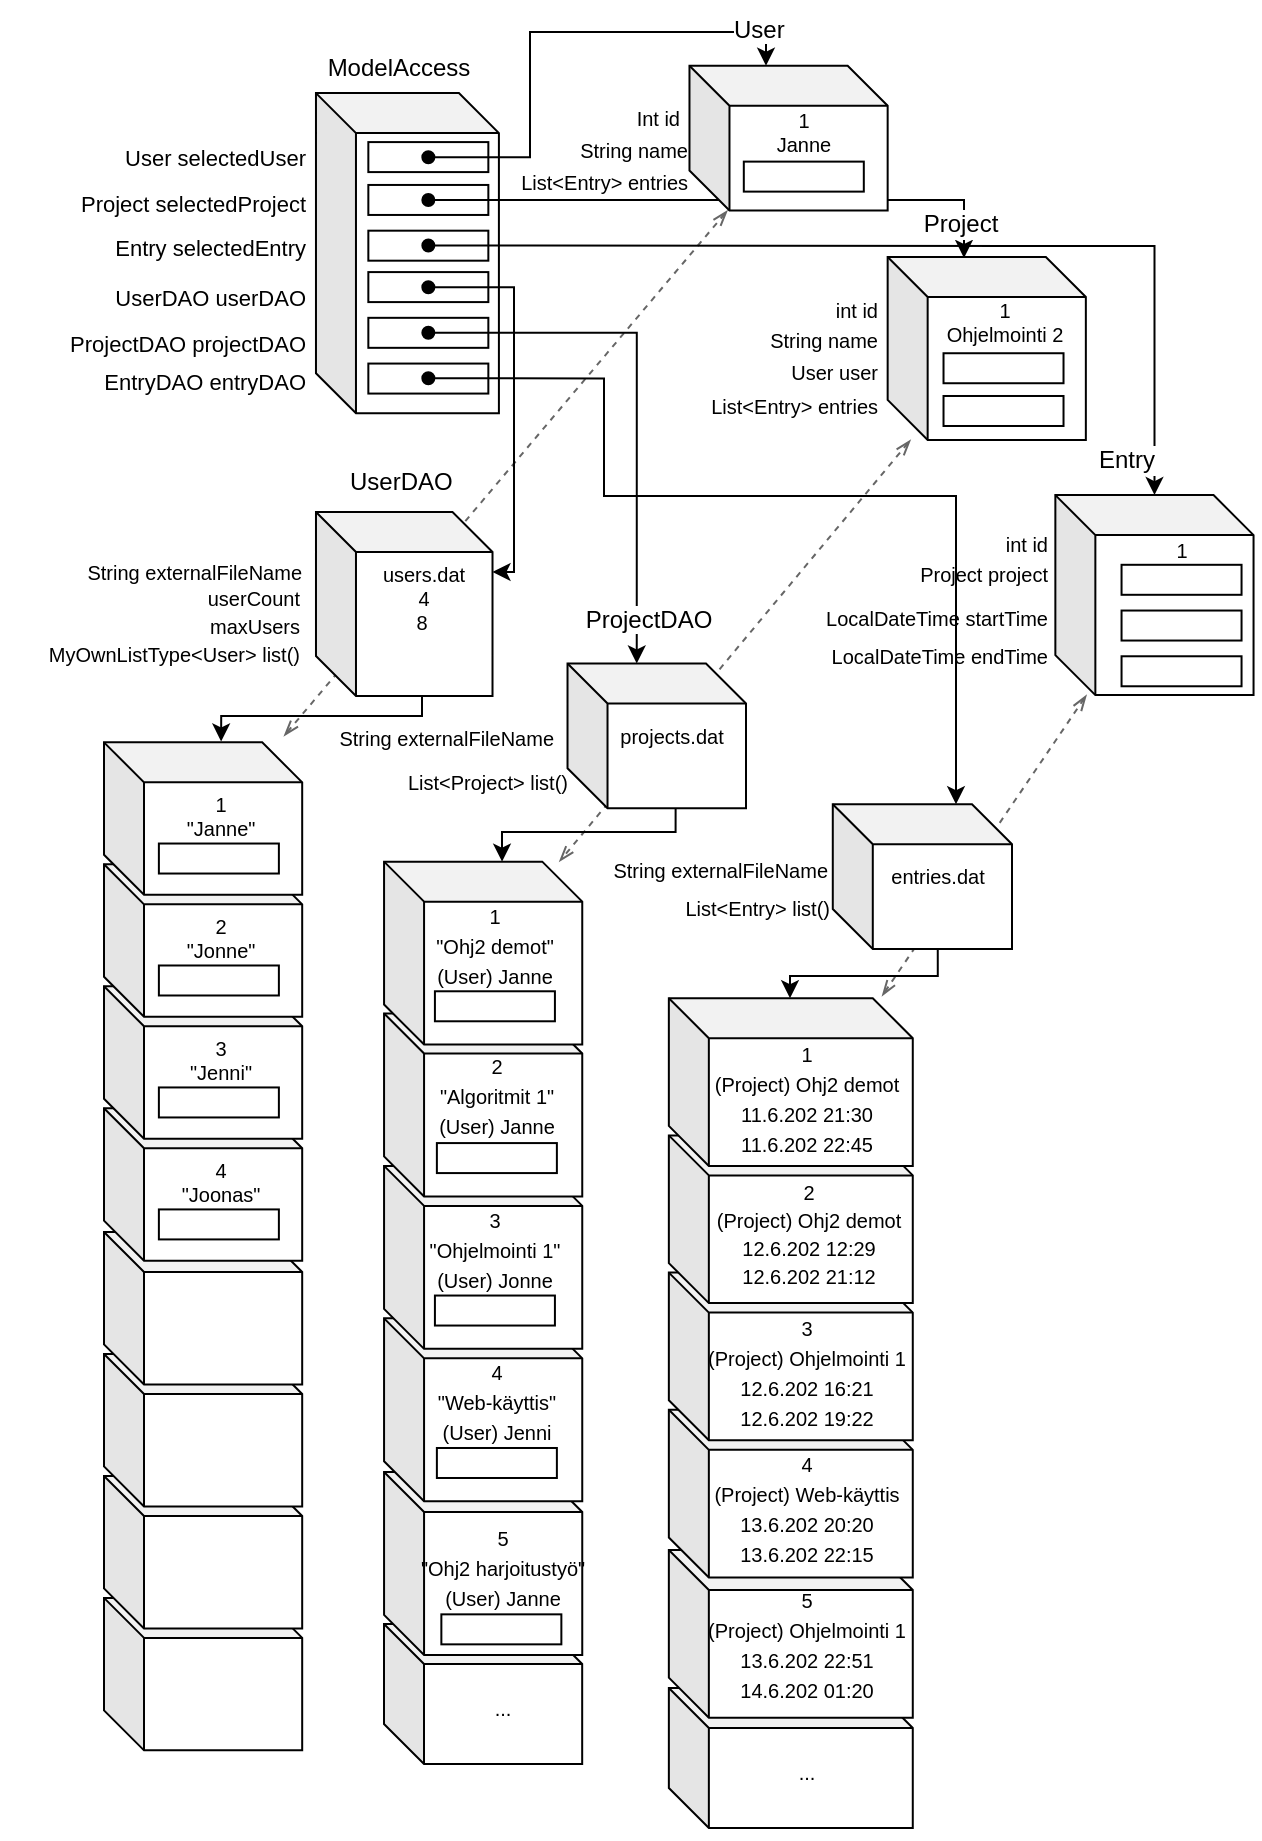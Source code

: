 <mxfile version="12.5.3" type="device"><diagram id="rrkpO7vF_OYcIXnouZr9" name="Page-1"><mxGraphModel dx="1086" dy="813" grid="1" gridSize="10" guides="1" tooltips="1" connect="1" arrows="1" fold="1" page="1" pageScale="1" pageWidth="827" pageHeight="1169" math="0" shadow="0"><root><mxCell id="0"/><mxCell id="1" parent="0"/><mxCell id="-StB5n_U-tKDbDOcCWP0-78" style="edgeStyle=orthogonalEdgeStyle;rounded=0;orthogonalLoop=1;jettySize=auto;html=1;fontColor=#000000;labelBackgroundColor=#ffffff;entryX=0.591;entryY=-0.006;entryDx=0;entryDy=0;entryPerimeter=0;startArrow=diamond;startFill=0;" parent="1" target="n3IsbipJ0dIJaN0jDN8r-47" edge="1"><mxGeometry relative="1" as="geometry"><Array as="points"><mxPoint x="229" y="370"/><mxPoint x="128" y="370"/></Array><mxPoint x="229" y="343" as="sourcePoint"/><mxPoint x="137.978" y="359.9" as="targetPoint"/></mxGeometry></mxCell><mxCell id="n3IsbipJ0dIJaN0jDN8r-105" value="" style="group;fontColor=#000000;labelBackgroundColor=#ffffff;" vertex="1" connectable="0" parent="1"><mxGeometry x="70.001" y="627.996" width="99.094" height="259.174" as="geometry"/></mxCell><mxCell id="n3IsbipJ0dIJaN0jDN8r-106" value="" style="group;fontColor=#000000;labelBackgroundColor=#ffffff;" vertex="1" connectable="0" parent="n3IsbipJ0dIJaN0jDN8r-105"><mxGeometry y="60.982" width="99.094" height="198.192" as="geometry"/></mxCell><mxCell id="n3IsbipJ0dIJaN0jDN8r-107" value="" style="group;fontColor=#000000;labelBackgroundColor=#ffffff;" vertex="1" connectable="0" parent="n3IsbipJ0dIJaN0jDN8r-106"><mxGeometry y="60.982" width="99.094" height="137.21" as="geometry"/></mxCell><mxCell id="n3IsbipJ0dIJaN0jDN8r-108" value="" style="group;fontColor=#000000;labelBackgroundColor=#ffffff;" vertex="1" connectable="0" parent="n3IsbipJ0dIJaN0jDN8r-107"><mxGeometry y="60.982" width="99.094" height="76.228" as="geometry"/></mxCell><mxCell id="n3IsbipJ0dIJaN0jDN8r-109" value="" style="shape=cube;whiteSpace=wrap;html=1;boundedLbl=1;backgroundOutline=1;darkOpacity=0.05;darkOpacity2=0.1;fontColor=#000000;labelBackgroundColor=#ffffff;" vertex="1" parent="n3IsbipJ0dIJaN0jDN8r-108"><mxGeometry width="99.094" height="76.228" as="geometry"/></mxCell><mxCell id="n3IsbipJ0dIJaN0jDN8r-112" value="" style="shape=cube;whiteSpace=wrap;html=1;boundedLbl=1;backgroundOutline=1;darkOpacity=0.05;darkOpacity2=0.1;fontColor=#000000;labelBackgroundColor=#ffffff;" vertex="1" parent="n3IsbipJ0dIJaN0jDN8r-107"><mxGeometry width="99.094" height="76.228" as="geometry"/></mxCell><mxCell id="n3IsbipJ0dIJaN0jDN8r-115" value="" style="shape=cube;whiteSpace=wrap;html=1;boundedLbl=1;backgroundOutline=1;darkOpacity=0.05;darkOpacity2=0.1;fontColor=#000000;labelBackgroundColor=#ffffff;" vertex="1" parent="n3IsbipJ0dIJaN0jDN8r-106"><mxGeometry width="99.094" height="76.228" as="geometry"/></mxCell><mxCell id="n3IsbipJ0dIJaN0jDN8r-118" value="" style="shape=cube;whiteSpace=wrap;html=1;boundedLbl=1;backgroundOutline=1;darkOpacity=0.05;darkOpacity2=0.1;fontColor=#000000;labelBackgroundColor=#ffffff;" vertex="1" parent="n3IsbipJ0dIJaN0jDN8r-105"><mxGeometry width="99.094" height="76.228" as="geometry"/></mxCell><mxCell id="CNz-FNolyFrp6CvXsQXL-5" style="edgeStyle=none;rounded=0;orthogonalLoop=1;jettySize=auto;html=1;dashed=1;endArrow=openThin;endFill=0;startArrow=openThin;startFill=0;fillColor=#f5f5f5;strokeColor=#666666;" parent="1" source="aQ8OHR9xUHMVFZoHDJCB-309" edge="1"><mxGeometry relative="1" as="geometry"><mxPoint x="459.03" y="510" as="targetPoint"/></mxGeometry></mxCell><mxCell id="CNz-FNolyFrp6CvXsQXL-3" style="rounded=0;orthogonalLoop=1;jettySize=auto;html=1;dashed=1;endArrow=openThin;endFill=0;startArrow=openThin;startFill=0;fillColor=#f5f5f5;strokeColor=#666666;" parent="1" source="aQ8OHR9xUHMVFZoHDJCB-203" edge="1"><mxGeometry relative="1" as="geometry"><mxPoint x="160" y="380" as="targetPoint"/></mxGeometry></mxCell><mxCell id="aQ8OHR9xUHMVFZoHDJCB-1" value="" style="shape=cube;whiteSpace=wrap;html=1;boundedLbl=1;backgroundOutline=1;darkOpacity=0.05;darkOpacity2=0.1;fontColor=#000000;labelBackgroundColor=#ffffff;" parent="1" vertex="1"><mxGeometry x="175.984" y="58.544" width="91.471" height="160.078" as="geometry"/></mxCell><mxCell id="aQ8OHR9xUHMVFZoHDJCB-2" value="ModelAccess" style="text;html=1;align=center;verticalAlign=middle;resizable=0;points=[];autosize=1;fontColor=#000000;labelBackgroundColor=#ffffff;" parent="1" vertex="1"><mxGeometry x="172.168" y="35.676" width="90" height="20" as="geometry"/></mxCell><mxCell id="-StB5n_U-tKDbDOcCWP0-59" value="" style="rounded=0;whiteSpace=wrap;html=1;fontColor=#000000;labelBackgroundColor=#ffffff;" parent="1" vertex="1"><mxGeometry x="202.172" y="127.341" width="60" height="15" as="geometry"/></mxCell><mxCell id="-StB5n_U-tKDbDOcCWP0-62" value="" style="rounded=0;whiteSpace=wrap;html=1;fontColor=#000000;labelBackgroundColor=#ffffff;" parent="1" vertex="1"><mxGeometry x="202.172" y="104.473" width="60" height="15" as="geometry"/></mxCell><mxCell id="-StB5n_U-tKDbDOcCWP0-63" value="" style="rounded=0;whiteSpace=wrap;html=1;fontColor=#000000;labelBackgroundColor=#ffffff;" parent="1" vertex="1"><mxGeometry x="202.172" y="83.044" width="60" height="15" as="geometry"/></mxCell><mxCell id="-StB5n_U-tKDbDOcCWP0-65" value="" style="rounded=0;whiteSpace=wrap;html=1;fontColor=#000000;labelBackgroundColor=#ffffff;" parent="1" vertex="1"><mxGeometry x="202.172" y="193.781" width="60" height="15" as="geometry"/></mxCell><mxCell id="-StB5n_U-tKDbDOcCWP0-66" value="" style="rounded=0;whiteSpace=wrap;html=1;fontColor=#000000;labelBackgroundColor=#ffffff;" parent="1" vertex="1"><mxGeometry x="202.172" y="170.913" width="60" height="15" as="geometry"/></mxCell><mxCell id="-StB5n_U-tKDbDOcCWP0-67" value="" style="rounded=0;whiteSpace=wrap;html=1;fontColor=#000000;labelBackgroundColor=#ffffff;" parent="1" vertex="1"><mxGeometry x="202.172" y="148.045" width="60" height="15" as="geometry"/></mxCell><mxCell id="-StB5n_U-tKDbDOcCWP0-68" value="EntryDAO entryDAO" style="text;html=1;align=right;fontColor=#000000;labelBackgroundColor=#ffffff;fontSize=11;" parent="1" vertex="1"><mxGeometry x="111.192" y="190.036" width="60.981" height="22.868" as="geometry"/></mxCell><mxCell id="-StB5n_U-tKDbDOcCWP0-69" value="User selectedUser" style="text;html=1;align=right;verticalAlign=middle;resizable=0;points=[];autosize=1;fontColor=#000000;labelBackgroundColor=#ffffff;fontSize=11;" parent="1" vertex="1"><mxGeometry x="62.174" y="80.542" width="110" height="20" as="geometry"/></mxCell><mxCell id="-StB5n_U-tKDbDOcCWP0-70" value="Project selectedProject" style="text;html=1;align=right;fontColor=#000000;labelBackgroundColor=#ffffff;fontSize=11;" parent="1" vertex="1"><mxGeometry x="103.569" y="100.537" width="68.603" height="22.868" as="geometry"/></mxCell><mxCell id="-StB5n_U-tKDbDOcCWP0-71" value="ProjectDAO projectDAO" style="text;html=1;align=right;fontColor=#000000;labelBackgroundColor=#ffffff;fontSize=11;" parent="1" vertex="1"><mxGeometry x="103.569" y="170.911" width="68.603" height="22.868" as="geometry"/></mxCell><mxCell id="-StB5n_U-tKDbDOcCWP0-72" value="Entry selectedEntry" style="text;html=1;align=right;fontColor=#000000;labelBackgroundColor=#ffffff;fontSize=11;" parent="1" vertex="1"><mxGeometry x="111.192" y="123.406" width="60.981" height="22.868" as="geometry"/></mxCell><mxCell id="-StB5n_U-tKDbDOcCWP0-73" value="UserDAO&amp;nbsp;userDAO" style="text;html=1;align=right;fontColor=#000000;labelBackgroundColor=#ffffff;fontSize=11;" parent="1" vertex="1"><mxGeometry x="130.248" y="148.042" width="41.924" height="22.868" as="geometry"/></mxCell><mxCell id="-StB5n_U-tKDbDOcCWP0-92" style="edgeStyle=orthogonalEdgeStyle;rounded=0;orthogonalLoop=1;jettySize=auto;html=1;fontColor=#000000;labelBackgroundColor=#ffffff;startArrow=oval;startFill=1;exitX=0.501;exitY=0.5;exitDx=0;exitDy=0;exitPerimeter=0;" parent="1" target="n3IsbipJ0dIJaN0jDN8r-22" edge="1"><mxGeometry relative="1" as="geometry"><Array as="points"><mxPoint x="487" y="500"/><mxPoint x="413" y="500"/></Array><mxPoint x="486.862" y="469.345" as="sourcePoint"/><mxPoint x="413.515" y="507.612" as="targetPoint"/></mxGeometry></mxCell><mxCell id="-StB5n_U-tKDbDOcCWP0-110" value="" style="group;fontColor=#000000;labelBackgroundColor=#ffffff;" parent="1" vertex="1" connectable="0"><mxGeometry x="461.831" y="140.488" width="99.094" height="91.473" as="geometry"/></mxCell><mxCell id="aQ8OHR9xUHMVFZoHDJCB-229" value="" style="shape=cube;whiteSpace=wrap;html=1;boundedLbl=1;backgroundOutline=1;darkOpacity=0.05;darkOpacity2=0.1;fontColor=#000000;labelBackgroundColor=#ffffff;" parent="-StB5n_U-tKDbDOcCWP0-110" vertex="1"><mxGeometry width="99.094" height="91.473" as="geometry"/></mxCell><mxCell id="aQ8OHR9xUHMVFZoHDJCB-231" value="" style="rounded=0;whiteSpace=wrap;html=1;fontColor=#000000;labelBackgroundColor=#ffffff;" parent="-StB5n_U-tKDbDOcCWP0-110" vertex="1"><mxGeometry x="27.928" y="69.508" width="60" height="15" as="geometry"/></mxCell><mxCell id="-StB5n_U-tKDbDOcCWP0-109" value="" style="rounded=0;whiteSpace=wrap;html=1;fontColor=#000000;labelBackgroundColor=#ffffff;" parent="-StB5n_U-tKDbDOcCWP0-110" vertex="1"><mxGeometry x="27.928" y="48.132" width="60" height="15" as="geometry"/></mxCell><mxCell id="YwDXdA1d0f5KHi-CMdwl-13" value="1&lt;br style=&quot;font-size: 10px;&quot;&gt;Ohjelmointi 2" style="text;html=1;align=center;fontColor=#000000;labelBackgroundColor=none;fontSize=10;" parent="-StB5n_U-tKDbDOcCWP0-110" vertex="1"><mxGeometry x="31.253" y="14.866" width="53.358" height="33.263" as="geometry"/></mxCell><mxCell id="-StB5n_U-tKDbDOcCWP0-174" style="edgeStyle=orthogonalEdgeStyle;rounded=0;orthogonalLoop=1;jettySize=auto;html=1;fontColor=#000000;labelBackgroundColor=#ffffff;exitX=0.5;exitY=0.502;exitDx=0;exitDy=0;startArrow=oval;startFill=1;exitPerimeter=0;" parent="1" source="-StB5n_U-tKDbDOcCWP0-62" edge="1"><mxGeometry relative="1" as="geometry"><Array as="points"><mxPoint x="500" y="112"/></Array><mxPoint x="500" y="141" as="targetPoint"/></mxGeometry></mxCell><mxCell id="-StB5n_U-tKDbDOcCWP0-171" value="String name" style="text;html=1;align=right;verticalAlign=middle;resizable=0;points=[];autosize=1;labelBackgroundColor=#ffffff;fontColor=#000000;fontSize=10;" parent="1" vertex="1"><mxGeometry x="388.018" y="172.369" width="70" height="20" as="geometry"/></mxCell><mxCell id="-StB5n_U-tKDbDOcCWP0-172" value="User user" style="text;html=1;align=right;verticalAlign=middle;resizable=0;points=[];autosize=1;labelBackgroundColor=#ffffff;fontColor=#000000;fontSize=10;" parent="1" vertex="1"><mxGeometry x="398.018" y="187.615" width="60" height="20" as="geometry"/></mxCell><mxCell id="-StB5n_U-tKDbDOcCWP0-173" value="int id" style="text;html=1;align=right;verticalAlign=middle;resizable=0;points=[];autosize=1;labelBackgroundColor=#ffffff;fontColor=#000000;fontSize=10;" parent="1" vertex="1"><mxGeometry x="418.018" y="157.124" width="40" height="20" as="geometry"/></mxCell><mxCell id="aQ8OHR9xUHMVFZoHDJCB-201" value="" style="group;fontColor=#000000;labelBackgroundColor=none;" parent="1" vertex="1" connectable="0"><mxGeometry x="362.738" y="20.43" width="99.094" height="96.809" as="geometry"/></mxCell><mxCell id="aQ8OHR9xUHMVFZoHDJCB-202" value="" style="group;fontColor=#000000;labelBackgroundColor=#ffffff;" parent="aQ8OHR9xUHMVFZoHDJCB-201" vertex="1" connectable="0"><mxGeometry width="99.094" height="96.809" as="geometry"/></mxCell><mxCell id="aQ8OHR9xUHMVFZoHDJCB-203" value="" style="shape=cube;whiteSpace=wrap;html=1;boundedLbl=1;backgroundOutline=1;darkOpacity=0.05;darkOpacity2=0.1;fontColor=#000000;labelBackgroundColor=#ffffff;" parent="aQ8OHR9xUHMVFZoHDJCB-202" vertex="1"><mxGeometry y="24.431" width="99.094" height="72.378" as="geometry"/></mxCell><mxCell id="aQ8OHR9xUHMVFZoHDJCB-205" value="" style="rounded=0;whiteSpace=wrap;html=1;fontColor=#000000;labelBackgroundColor=#ffffff;" parent="aQ8OHR9xUHMVFZoHDJCB-202" vertex="1"><mxGeometry x="27.168" y="72.378" width="60" height="15" as="geometry"/></mxCell><mxCell id="YwDXdA1d0f5KHi-CMdwl-14" value="1&lt;br style=&quot;font-size: 10px;&quot;&gt;Janne&lt;br style=&quot;font-size: 10px;&quot;&gt;" style="text;html=1;strokeColor=none;fillColor=none;align=center;verticalAlign=middle;whiteSpace=wrap;rounded=0;fontColor=#000000;labelBackgroundColor=none;fontSize=10;" parent="aQ8OHR9xUHMVFZoHDJCB-202" vertex="1"><mxGeometry x="19.057" y="45.737" width="76.226" height="22.868" as="geometry"/></mxCell><mxCell id="-StB5n_U-tKDbDOcCWP0-84" style="edgeStyle=orthogonalEdgeStyle;rounded=0;orthogonalLoop=1;jettySize=auto;html=1;fontColor=#000000;labelBackgroundColor=#ffffff;startArrow=oval;startFill=1;exitX=0.5;exitY=0.504;exitDx=0;exitDy=0;exitPerimeter=0;" parent="1" source="-StB5n_U-tKDbDOcCWP0-63" target="aQ8OHR9xUHMVFZoHDJCB-203" edge="1"><mxGeometry relative="1" as="geometry"><Array as="points"><mxPoint x="283" y="91"/><mxPoint x="283" y="28"/><mxPoint x="401" y="28"/></Array></mxGeometry></mxCell><mxCell id="-StB5n_U-tKDbDOcCWP0-175" value="int id" style="text;html=1;align=right;verticalAlign=middle;resizable=0;points=[];autosize=1;labelBackgroundColor=#ffffff;fontColor=#000000;fontSize=10;" parent="1" vertex="1"><mxGeometry x="503.228" y="273.54" width="40" height="20" as="geometry"/></mxCell><mxCell id="-StB5n_U-tKDbDOcCWP0-176" value="LocalDateTime startTime" style="text;html=1;align=right;verticalAlign=middle;resizable=0;points=[];autosize=1;labelBackgroundColor=#ffffff;fontColor=#000000;fontSize=10;" parent="1" vertex="1"><mxGeometry x="413.228" y="310.892" width="130" height="20" as="geometry"/></mxCell><mxCell id="-StB5n_U-tKDbDOcCWP0-177" value="LocalDateTime endTime" style="text;html=1;align=right;verticalAlign=middle;resizable=0;points=[];autosize=1;labelBackgroundColor=#ffffff;fontColor=#000000;fontSize=10;" parent="1" vertex="1"><mxGeometry x="423.228" y="329.949" width="120" height="20" as="geometry"/></mxCell><mxCell id="-StB5n_U-tKDbDOcCWP0-178" value="Project project" style="text;html=1;align=right;verticalAlign=middle;resizable=0;points=[];autosize=1;labelBackgroundColor=#ffffff;fontColor=#000000;fontSize=10;" parent="1" vertex="1"><mxGeometry x="463.228" y="288.786" width="80" height="20" as="geometry"/></mxCell><mxCell id="aQ8OHR9xUHMVFZoHDJCB-308" value="" style="group;fontColor=#000000;labelBackgroundColor=#ffffff;" parent="1" vertex="1" connectable="0"><mxGeometry x="545.68" y="225.795" width="101.8" height="133.749" as="geometry"/></mxCell><mxCell id="aQ8OHR9xUHMVFZoHDJCB-309" value="" style="shape=cube;whiteSpace=wrap;html=1;boundedLbl=1;backgroundOutline=1;darkOpacity=0.05;darkOpacity2=0.1;fontColor=#000000;labelBackgroundColor=#ffffff;" parent="aQ8OHR9xUHMVFZoHDJCB-308" vertex="1"><mxGeometry y="33.753" width="99.094" height="99.996" as="geometry"/></mxCell><mxCell id="-StB5n_U-tKDbDOcCWP0-168" value="" style="rounded=0;whiteSpace=wrap;html=1;fontColor=#000000;labelBackgroundColor=#ffffff;" parent="aQ8OHR9xUHMVFZoHDJCB-308" vertex="1"><mxGeometry x="33.097" y="68.605" width="60" height="15" as="geometry"/></mxCell><mxCell id="-StB5n_U-tKDbDOcCWP0-167" value="" style="rounded=0;whiteSpace=wrap;html=1;fontColor=#000000;labelBackgroundColor=#ffffff;" parent="aQ8OHR9xUHMVFZoHDJCB-308" vertex="1"><mxGeometry x="33.097" y="91.473" width="60" height="15" as="geometry"/></mxCell><mxCell id="-StB5n_U-tKDbDOcCWP0-166" value="" style="rounded=0;whiteSpace=wrap;html=1;fontColor=#000000;labelBackgroundColor=#ffffff;" parent="aQ8OHR9xUHMVFZoHDJCB-308" vertex="1"><mxGeometry x="33.097" y="114.341" width="60" height="15" as="geometry"/></mxCell><mxCell id="YwDXdA1d0f5KHi-CMdwl-15" value="1" style="text;html=1;strokeColor=none;fillColor=none;align=center;verticalAlign=middle;whiteSpace=wrap;rounded=0;fontColor=#000000;labelBackgroundColor=none;fontSize=10;" parent="aQ8OHR9xUHMVFZoHDJCB-308" vertex="1"><mxGeometry x="33.099" y="53.609" width="60" height="15" as="geometry"/></mxCell><mxCell id="-StB5n_U-tKDbDOcCWP0-179" style="edgeStyle=orthogonalEdgeStyle;rounded=0;orthogonalLoop=1;jettySize=auto;html=1;fontColor=#000000;labelBackgroundColor=#ffffff;exitX=0.5;exitY=0.496;exitDx=0;exitDy=0;startArrow=oval;startFill=1;exitPerimeter=0;" parent="1" source="-StB5n_U-tKDbDOcCWP0-59" target="aQ8OHR9xUHMVFZoHDJCB-309" edge="1"><mxGeometry relative="1" as="geometry"><Array as="points"><mxPoint x="284" y="135"/><mxPoint x="595" y="135"/></Array></mxGeometry></mxCell><mxCell id="-StB5n_U-tKDbDOcCWP0-53" value="List&amp;lt;Project&amp;gt; list()" style="text;html=1;align=right;fontColor=#000000;labelBackgroundColor=#ffffff;fontSize=10;" parent="1" vertex="1"><mxGeometry x="170" y="391.21" width="132.88" height="22.87" as="geometry"/></mxCell><mxCell id="-StB5n_U-tKDbDOcCWP0-46" value="String externalFileName" style="text;html=1;align=right;verticalAlign=middle;resizable=0;points=[];autosize=1;fontColor=#000000;labelBackgroundColor=#ffffff;fontSize=10;" parent="1" vertex="1"><mxGeometry x="312.881" y="436.93" width="120" height="20" as="geometry"/></mxCell><mxCell id="YwDXdA1d0f5KHi-CMdwl-8" value="List&amp;lt;Entry&amp;gt; entries" style="text;html=1;align=right;labelBackgroundColor=#ffffff;fontColor=#000000;fontSize=10;" parent="1" vertex="1"><mxGeometry x="286.51" y="91.39" width="76.226" height="22.868" as="geometry"/></mxCell><mxCell id="YwDXdA1d0f5KHi-CMdwl-9" value="Int id" style="text;html=1;align=right;verticalAlign=middle;resizable=0;points=[];autosize=1;labelBackgroundColor=#ffffff;fontColor=#000000;fontSize=10;" parent="1" vertex="1"><mxGeometry x="318.926" y="60.543" width="40" height="20" as="geometry"/></mxCell><mxCell id="YwDXdA1d0f5KHi-CMdwl-10" value="String name" style="text;html=1;align=right;verticalAlign=middle;resizable=0;points=[];autosize=1;labelBackgroundColor=#ffffff;fontColor=#000000;fontSize=10;" parent="1" vertex="1"><mxGeometry x="292.736" y="76.796" width="70" height="20" as="geometry"/></mxCell><mxCell id="-StB5n_U-tKDbDOcCWP0-76" value="" style="group;fontColor=#000000;labelBackgroundColor=#ffffff;fontSize=10;" parent="1" vertex="1" connectable="0"><mxGeometry x="130.25" y="238.89" width="137.21" height="121.11" as="geometry"/></mxCell><mxCell id="-StB5n_U-tKDbDOcCWP0-40" value="" style="group;fontColor=#000000;labelBackgroundColor=#ffffff;fontSize=10;" parent="-StB5n_U-tKDbDOcCWP0-76" vertex="1" connectable="0"><mxGeometry width="137.21" height="121.11" as="geometry"/></mxCell><mxCell id="-StB5n_U-tKDbDOcCWP0-34" value="" style="shape=cube;whiteSpace=wrap;html=1;boundedLbl=1;backgroundOutline=1;darkOpacity=0.05;darkOpacity2=0.1;fontColor=#000000;labelBackgroundColor=#ffffff;" parent="-StB5n_U-tKDbDOcCWP0-40" vertex="1"><mxGeometry x="45.741" y="29.108" width="88.262" height="92.002" as="geometry"/></mxCell><mxCell id="-StB5n_U-tKDbDOcCWP0-38" value="users.dat&lt;br&gt;" style="text;html=1;strokeColor=none;fillColor=none;align=center;verticalAlign=middle;whiteSpace=wrap;rounded=0;fontColor=#000000;labelBackgroundColor=#ffffff;fontSize=10;" parent="-StB5n_U-tKDbDOcCWP0-40" vertex="1"><mxGeometry x="80" y="54.642" width="40" height="11.837" as="geometry"/></mxCell><mxCell id="-StB5n_U-tKDbDOcCWP0-79" value="&lt;span style=&quot;&quot;&gt;UserDAO&lt;/span&gt;" style="text;html=1;fontColor=#000000;labelBackgroundColor=#ffffff;" parent="-StB5n_U-tKDbDOcCWP0-40" vertex="1"><mxGeometry x="60.985" y="0.001" width="60.982" height="29.068" as="geometry"/></mxCell><mxCell id="n3IsbipJ0dIJaN0jDN8r-99" value="4" style="text;html=1;strokeColor=none;fillColor=none;align=center;verticalAlign=middle;whiteSpace=wrap;rounded=0;fontColor=#000000;labelBackgroundColor=#ffffff;fontSize=10;" vertex="1" parent="-StB5n_U-tKDbDOcCWP0-40"><mxGeometry x="80" y="66.482" width="40" height="11.837" as="geometry"/></mxCell><mxCell id="n3IsbipJ0dIJaN0jDN8r-100" value="8" style="text;html=1;strokeColor=none;fillColor=none;align=center;verticalAlign=middle;whiteSpace=wrap;rounded=0;fontColor=#000000;labelBackgroundColor=#ffffff;fontSize=10;" vertex="1" parent="-StB5n_U-tKDbDOcCWP0-40"><mxGeometry x="79.1" y="78.322" width="40" height="11.837" as="geometry"/></mxCell><mxCell id="n3IsbipJ0dIJaN0jDN8r-121" value="maxUsers" style="text;html=1;align=right;verticalAlign=middle;resizable=0;points=[];autosize=1;fontColor=#000000;labelBackgroundColor=#ffffff;fontSize=10;" vertex="1" parent="-StB5n_U-tKDbDOcCWP0-40"><mxGeometry x="-21.564" y="76.112" width="60" height="20" as="geometry"/></mxCell><mxCell id="n3IsbipJ0dIJaN0jDN8r-122" value="userCount" style="text;html=1;align=right;verticalAlign=middle;resizable=0;points=[];autosize=1;fontColor=#000000;labelBackgroundColor=#ffffff;fontSize=10;" vertex="1" parent="-StB5n_U-tKDbDOcCWP0-40"><mxGeometry x="-21.564" y="62.402" width="60" height="20" as="geometry"/></mxCell><mxCell id="-StB5n_U-tKDbDOcCWP0-83" style="edgeStyle=orthogonalEdgeStyle;rounded=0;orthogonalLoop=1;jettySize=auto;html=1;fontColor=#000000;labelBackgroundColor=#ffffff;startArrow=oval;startFill=1;exitX=0.5;exitY=0.504;exitDx=0;exitDy=0;exitPerimeter=0;" parent="1" source="-StB5n_U-tKDbDOcCWP0-67" target="-StB5n_U-tKDbDOcCWP0-34" edge="1"><mxGeometry relative="1" as="geometry"><Array as="points"><mxPoint x="275" y="156"/><mxPoint x="275" y="298"/></Array></mxGeometry></mxCell><mxCell id="-StB5n_U-tKDbDOcCWP0-19" value="" style="group;fontColor=#000000;labelBackgroundColor=#ffffff;" parent="1" vertex="1" connectable="0"><mxGeometry x="76.89" y="369.996" width="91.471" height="76.228" as="geometry"/></mxCell><mxCell id="n3IsbipJ0dIJaN0jDN8r-46" value="" style="group;fontColor=#000000;labelBackgroundColor=#ffffff;" vertex="1" connectable="0" parent="1"><mxGeometry x="70.001" y="383.176" width="99.094" height="259.174" as="geometry"/></mxCell><mxCell id="n3IsbipJ0dIJaN0jDN8r-78" value="" style="group;fontColor=#000000;labelBackgroundColor=#ffffff;" vertex="1" connectable="0" parent="n3IsbipJ0dIJaN0jDN8r-46"><mxGeometry y="60.982" width="99.094" height="198.192" as="geometry"/></mxCell><mxCell id="n3IsbipJ0dIJaN0jDN8r-82" value="" style="group;fontColor=#000000;labelBackgroundColor=#ffffff;" vertex="1" connectable="0" parent="n3IsbipJ0dIJaN0jDN8r-78"><mxGeometry y="60.982" width="99.094" height="137.21" as="geometry"/></mxCell><mxCell id="n3IsbipJ0dIJaN0jDN8r-86" value="" style="group;fontColor=#000000;labelBackgroundColor=#ffffff;" vertex="1" connectable="0" parent="n3IsbipJ0dIJaN0jDN8r-82"><mxGeometry y="60.982" width="99.094" height="76.228" as="geometry"/></mxCell><mxCell id="n3IsbipJ0dIJaN0jDN8r-87" value="" style="shape=cube;whiteSpace=wrap;html=1;boundedLbl=1;backgroundOutline=1;darkOpacity=0.05;darkOpacity2=0.1;fontColor=#000000;labelBackgroundColor=#ffffff;" vertex="1" parent="n3IsbipJ0dIJaN0jDN8r-86"><mxGeometry width="99.094" height="76.228" as="geometry"/></mxCell><mxCell id="n3IsbipJ0dIJaN0jDN8r-88" value="4&lt;br style=&quot;font-size: 10px&quot;&gt;&quot;Joonas&quot;" style="text;html=1;align=center;fontColor=#000000;labelBackgroundColor=#ffffff;verticalAlign=middle;fontSize=10;" vertex="1" parent="n3IsbipJ0dIJaN0jDN8r-86"><mxGeometry x="31.253" y="22.87" width="53.358" height="27.719" as="geometry"/></mxCell><mxCell id="n3IsbipJ0dIJaN0jDN8r-89" value="" style="rounded=0;whiteSpace=wrap;html=1;fontColor=#000000;labelBackgroundColor=#ffffff;" vertex="1" parent="n3IsbipJ0dIJaN0jDN8r-86"><mxGeometry x="27.441" y="50.587" width="60" height="15" as="geometry"/></mxCell><mxCell id="n3IsbipJ0dIJaN0jDN8r-83" value="" style="shape=cube;whiteSpace=wrap;html=1;boundedLbl=1;backgroundOutline=1;darkOpacity=0.05;darkOpacity2=0.1;fontColor=#000000;labelBackgroundColor=#ffffff;" vertex="1" parent="n3IsbipJ0dIJaN0jDN8r-82"><mxGeometry width="99.094" height="76.228" as="geometry"/></mxCell><mxCell id="n3IsbipJ0dIJaN0jDN8r-84" value="3&lt;br style=&quot;font-size: 10px&quot;&gt;&quot;Jenni&quot;" style="text;html=1;align=center;fontColor=#000000;labelBackgroundColor=#ffffff;verticalAlign=middle;fontSize=10;" vertex="1" parent="n3IsbipJ0dIJaN0jDN8r-82"><mxGeometry x="31.253" y="22.87" width="53.358" height="27.719" as="geometry"/></mxCell><mxCell id="n3IsbipJ0dIJaN0jDN8r-85" value="" style="rounded=0;whiteSpace=wrap;html=1;fontColor=#000000;labelBackgroundColor=#ffffff;" vertex="1" parent="n3IsbipJ0dIJaN0jDN8r-82"><mxGeometry x="27.441" y="50.587" width="60" height="15" as="geometry"/></mxCell><mxCell id="n3IsbipJ0dIJaN0jDN8r-79" value="" style="shape=cube;whiteSpace=wrap;html=1;boundedLbl=1;backgroundOutline=1;darkOpacity=0.05;darkOpacity2=0.1;fontColor=#000000;labelBackgroundColor=#ffffff;" vertex="1" parent="n3IsbipJ0dIJaN0jDN8r-78"><mxGeometry width="99.094" height="76.228" as="geometry"/></mxCell><mxCell id="n3IsbipJ0dIJaN0jDN8r-80" value="2&lt;br style=&quot;font-size: 10px&quot;&gt;&quot;Jonne&quot;" style="text;html=1;align=center;fontColor=#000000;labelBackgroundColor=#ffffff;verticalAlign=middle;fontSize=10;" vertex="1" parent="n3IsbipJ0dIJaN0jDN8r-78"><mxGeometry x="31.253" y="22.87" width="53.358" height="27.719" as="geometry"/></mxCell><mxCell id="n3IsbipJ0dIJaN0jDN8r-81" value="" style="rounded=0;whiteSpace=wrap;html=1;fontColor=#000000;labelBackgroundColor=#ffffff;" vertex="1" parent="n3IsbipJ0dIJaN0jDN8r-78"><mxGeometry x="27.441" y="50.587" width="60" height="15" as="geometry"/></mxCell><mxCell id="n3IsbipJ0dIJaN0jDN8r-47" value="" style="shape=cube;whiteSpace=wrap;html=1;boundedLbl=1;backgroundOutline=1;darkOpacity=0.05;darkOpacity2=0.1;fontColor=#000000;labelBackgroundColor=#ffffff;" vertex="1" parent="n3IsbipJ0dIJaN0jDN8r-46"><mxGeometry width="99.094" height="76.228" as="geometry"/></mxCell><mxCell id="n3IsbipJ0dIJaN0jDN8r-50" value="1&lt;br style=&quot;font-size: 10px&quot;&gt;&quot;Janne&quot;" style="text;html=1;align=center;fontColor=#000000;labelBackgroundColor=#ffffff;verticalAlign=middle;fontSize=10;" vertex="1" parent="n3IsbipJ0dIJaN0jDN8r-46"><mxGeometry x="31.253" y="22.87" width="53.358" height="27.719" as="geometry"/></mxCell><mxCell id="n3IsbipJ0dIJaN0jDN8r-52" value="" style="rounded=0;whiteSpace=wrap;html=1;fontColor=#000000;labelBackgroundColor=#ffffff;" vertex="1" parent="n3IsbipJ0dIJaN0jDN8r-46"><mxGeometry x="27.441" y="50.587" width="60" height="15" as="geometry"/></mxCell><mxCell id="n3IsbipJ0dIJaN0jDN8r-55" value="" style="group" vertex="1" connectable="0" parent="1"><mxGeometry x="210.032" y="442.819" width="99.094" height="457.185" as="geometry"/></mxCell><mxCell id="n3IsbipJ0dIJaN0jDN8r-56" value="" style="group" vertex="1" connectable="0" parent="n3IsbipJ0dIJaN0jDN8r-55"><mxGeometry y="75.9" width="99.094" height="381.285" as="geometry"/></mxCell><mxCell id="n3IsbipJ0dIJaN0jDN8r-60" value="" style="group" vertex="1" connectable="0" parent="n3IsbipJ0dIJaN0jDN8r-56"><mxGeometry y="76.228" width="99.094" height="305.058" as="geometry"/></mxCell><mxCell id="n3IsbipJ0dIJaN0jDN8r-64" value="" style="group" vertex="1" connectable="0" parent="n3IsbipJ0dIJaN0jDN8r-60"><mxGeometry y="76.228" width="99.094" height="228.83" as="geometry"/></mxCell><mxCell id="n3IsbipJ0dIJaN0jDN8r-137" value="" style="group" vertex="1" connectable="0" parent="n3IsbipJ0dIJaN0jDN8r-64"><mxGeometry x="-0.03" y="152.83" width="99.09" height="70" as="geometry"/></mxCell><mxCell id="n3IsbipJ0dIJaN0jDN8r-124" value="" style="shape=cube;whiteSpace=wrap;html=1;boundedLbl=1;backgroundOutline=1;darkOpacity=0.05;darkOpacity2=0.1;fontColor=#000000;labelBackgroundColor=#ffffff;" vertex="1" parent="n3IsbipJ0dIJaN0jDN8r-137"><mxGeometry width="99.09" height="70" as="geometry"/></mxCell><mxCell id="n3IsbipJ0dIJaN0jDN8r-126" value="..." style="text;html=1;align=center;fontColor=#000000;labelBackgroundColor=none;verticalAlign=middle;fontSize=10;" vertex="1" parent="n3IsbipJ0dIJaN0jDN8r-137"><mxGeometry x="32.54" y="30" width="53.36" height="24.82" as="geometry"/></mxCell><mxCell id="n3IsbipJ0dIJaN0jDN8r-136" value="" style="group" vertex="1" connectable="0" parent="n3IsbipJ0dIJaN0jDN8r-64"><mxGeometry y="76.82" width="99.094" height="91.473" as="geometry"/></mxCell><mxCell id="n3IsbipJ0dIJaN0jDN8r-133" value="" style="shape=cube;whiteSpace=wrap;html=1;boundedLbl=1;backgroundOutline=1;darkOpacity=0.05;darkOpacity2=0.1;fontColor=#000000;labelBackgroundColor=#ffffff;" vertex="1" parent="n3IsbipJ0dIJaN0jDN8r-136"><mxGeometry width="99.094" height="91.473" as="geometry"/></mxCell><mxCell id="n3IsbipJ0dIJaN0jDN8r-135" value="" style="rounded=0;whiteSpace=wrap;html=1;fontColor=#000000;labelBackgroundColor=#ffffff;" vertex="1" parent="n3IsbipJ0dIJaN0jDN8r-136"><mxGeometry x="28.646" y="71.181" width="60" height="15" as="geometry"/></mxCell><mxCell id="n3IsbipJ0dIJaN0jDN8r-65" value="" style="shape=cube;whiteSpace=wrap;html=1;boundedLbl=1;backgroundOutline=1;darkOpacity=0.05;darkOpacity2=0.1;fontColor=#000000;labelBackgroundColor=#ffffff;" vertex="1" parent="n3IsbipJ0dIJaN0jDN8r-64"><mxGeometry width="99.094" height="91.473" as="geometry"/></mxCell><mxCell id="n3IsbipJ0dIJaN0jDN8r-66" value="" style="rounded=0;whiteSpace=wrap;html=1;fontColor=#000000;labelBackgroundColor=#ffffff;" vertex="1" parent="n3IsbipJ0dIJaN0jDN8r-64"><mxGeometry x="26.406" y="64.821" width="60" height="15" as="geometry"/></mxCell><mxCell id="n3IsbipJ0dIJaN0jDN8r-67" value="&lt;p style=&quot;line-height: 150% ; font-size: 10px&quot;&gt;4&lt;br&gt;&quot;Web-käyttis&quot;&lt;br style=&quot;font-size: 10px&quot;&gt;(User) Jenni&lt;br style=&quot;font-size: 10px&quot;&gt;&lt;/p&gt;" style="text;html=1;align=center;fontColor=#000000;labelBackgroundColor=none;verticalAlign=middle;fontSize=10;" vertex="1" parent="n3IsbipJ0dIJaN0jDN8r-64"><mxGeometry x="29.73" y="18.646" width="53.358" height="46.179" as="geometry"/></mxCell><mxCell id="n3IsbipJ0dIJaN0jDN8r-61" value="" style="shape=cube;whiteSpace=wrap;html=1;boundedLbl=1;backgroundOutline=1;darkOpacity=0.05;darkOpacity2=0.1;fontColor=#000000;labelBackgroundColor=#ffffff;" vertex="1" parent="n3IsbipJ0dIJaN0jDN8r-60"><mxGeometry width="99.094" height="91.473" as="geometry"/></mxCell><mxCell id="n3IsbipJ0dIJaN0jDN8r-62" value="" style="rounded=0;whiteSpace=wrap;html=1;fontColor=#000000;labelBackgroundColor=#ffffff;" vertex="1" parent="n3IsbipJ0dIJaN0jDN8r-60"><mxGeometry x="25.426" y="64.821" width="60" height="15" as="geometry"/></mxCell><mxCell id="n3IsbipJ0dIJaN0jDN8r-63" value="&lt;p style=&quot;line-height: 150% ; font-size: 10px&quot;&gt;3&lt;br&gt;&quot;Ohjelmointi 1&quot;&lt;br style=&quot;font-size: 10px&quot;&gt;(User) Jonne&lt;br style=&quot;font-size: 10px&quot;&gt;&lt;/p&gt;" style="text;html=1;align=center;fontColor=#000000;labelBackgroundColor=none;verticalAlign=middle;fontSize=10;" vertex="1" parent="n3IsbipJ0dIJaN0jDN8r-60"><mxGeometry x="28.75" y="18.646" width="53.358" height="46.179" as="geometry"/></mxCell><mxCell id="n3IsbipJ0dIJaN0jDN8r-57" value="" style="shape=cube;whiteSpace=wrap;html=1;boundedLbl=1;backgroundOutline=1;darkOpacity=0.05;darkOpacity2=0.1;fontColor=#000000;labelBackgroundColor=#ffffff;" vertex="1" parent="n3IsbipJ0dIJaN0jDN8r-56"><mxGeometry width="99.094" height="91.473" as="geometry"/></mxCell><mxCell id="n3IsbipJ0dIJaN0jDN8r-58" value="" style="rounded=0;whiteSpace=wrap;html=1;fontColor=#000000;labelBackgroundColor=#ffffff;" vertex="1" parent="n3IsbipJ0dIJaN0jDN8r-56"><mxGeometry x="26.406" y="64.821" width="60" height="15" as="geometry"/></mxCell><mxCell id="n3IsbipJ0dIJaN0jDN8r-59" value="&lt;p style=&quot;line-height: 150% ; font-size: 10px&quot;&gt;2&lt;br&gt;&quot;Algoritmit 1&quot;&lt;br style=&quot;font-size: 10px&quot;&gt;(User) Janne&lt;/p&gt;" style="text;html=1;align=center;fontColor=#000000;labelBackgroundColor=none;verticalAlign=middle;fontSize=10;" vertex="1" parent="n3IsbipJ0dIJaN0jDN8r-56"><mxGeometry x="29.73" y="18.646" width="53.358" height="46.179" as="geometry"/></mxCell><mxCell id="-StB5n_U-tKDbDOcCWP0-112" value="" style="shape=cube;whiteSpace=wrap;html=1;boundedLbl=1;backgroundOutline=1;darkOpacity=0.05;darkOpacity2=0.1;fontColor=#000000;labelBackgroundColor=#ffffff;" parent="n3IsbipJ0dIJaN0jDN8r-55" vertex="1"><mxGeometry width="99.094" height="91.473" as="geometry"/></mxCell><mxCell id="-StB5n_U-tKDbDOcCWP0-113" value="" style="rounded=0;whiteSpace=wrap;html=1;fontColor=#000000;labelBackgroundColor=#ffffff;" parent="n3IsbipJ0dIJaN0jDN8r-55" vertex="1"><mxGeometry x="25.426" y="64.821" width="60" height="15" as="geometry"/></mxCell><mxCell id="-StB5n_U-tKDbDOcCWP0-114" value="&lt;p style=&quot;line-height: 150% ; font-size: 10px&quot;&gt;1&lt;br&gt;&quot;Ohj2 demot&quot;&lt;br style=&quot;font-size: 10px&quot;&gt;(User) Janne&lt;br style=&quot;font-size: 10px&quot;&gt;&lt;/p&gt;" style="text;html=1;align=center;fontColor=#000000;labelBackgroundColor=none;verticalAlign=middle;fontSize=10;" parent="n3IsbipJ0dIJaN0jDN8r-55" vertex="1"><mxGeometry x="28.75" y="18.646" width="53.358" height="46.179" as="geometry"/></mxCell><mxCell id="CNz-FNolyFrp6CvXsQXL-4" style="edgeStyle=none;rounded=0;orthogonalLoop=1;jettySize=auto;html=1;dashed=1;endArrow=openThin;endFill=0;startArrow=openThin;startFill=0;fillColor=#f5f5f5;strokeColor=#666666;" parent="1" source="aQ8OHR9xUHMVFZoHDJCB-229" target="-StB5n_U-tKDbDOcCWP0-112" edge="1"><mxGeometry relative="1" as="geometry"/></mxCell><mxCell id="n3IsbipJ0dIJaN0jDN8r-68" value="" style="group" vertex="1" connectable="0" parent="1"><mxGeometry x="352.427" y="511.095" width="130" height="420.085" as="geometry"/></mxCell><mxCell id="n3IsbipJ0dIJaN0jDN8r-69" value="" style="group" vertex="1" connectable="0" parent="n3IsbipJ0dIJaN0jDN8r-68"><mxGeometry y="68.605" width="130" height="351.48" as="geometry"/></mxCell><mxCell id="n3IsbipJ0dIJaN0jDN8r-72" value="" style="group" vertex="1" connectable="0" parent="n3IsbipJ0dIJaN0jDN8r-69"><mxGeometry y="68.605" width="121.973" height="282.875" as="geometry"/></mxCell><mxCell id="n3IsbipJ0dIJaN0jDN8r-75" value="" style="group" vertex="1" connectable="0" parent="n3IsbipJ0dIJaN0jDN8r-72"><mxGeometry y="68.605" width="121.973" height="214.27" as="geometry"/></mxCell><mxCell id="n3IsbipJ0dIJaN0jDN8r-141" value="" style="group" vertex="1" connectable="0" parent="n3IsbipJ0dIJaN0jDN8r-75"><mxGeometry y="70.09" width="121.964" height="144.18" as="geometry"/></mxCell><mxCell id="n3IsbipJ0dIJaN0jDN8r-140" value="" style="group" vertex="1" connectable="0" parent="n3IsbipJ0dIJaN0jDN8r-141"><mxGeometry x="0.003" y="69.0" width="121.962" height="70" as="geometry"/></mxCell><mxCell id="n3IsbipJ0dIJaN0jDN8r-128" value="" style="shape=cube;whiteSpace=wrap;html=1;boundedLbl=1;backgroundOutline=1;darkOpacity=0.05;darkOpacity2=0.1;fontColor=#000000;labelBackgroundColor=#ffffff;" vertex="1" parent="n3IsbipJ0dIJaN0jDN8r-140"><mxGeometry width="121.962" height="70" as="geometry"/></mxCell><mxCell id="n3IsbipJ0dIJaN0jDN8r-129" value="&lt;p style=&quot;line-height: 150% ; font-size: 10px&quot;&gt;...&lt;/p&gt;" style="text;align=center;fontColor=#000000;labelBackgroundColor=none;html=1;spacingTop=0;horizontal=1;verticalAlign=middle;fontSize=10;" vertex="1" parent="n3IsbipJ0dIJaN0jDN8r-140"><mxGeometry x="15.24" y="30.866" width="106.72" height="22.649" as="geometry"/></mxCell><mxCell id="n3IsbipJ0dIJaN0jDN8r-138" value="" style="shape=cube;whiteSpace=wrap;html=1;boundedLbl=1;backgroundOutline=1;darkOpacity=0.05;darkOpacity2=0.1;fontColor=#000000;labelBackgroundColor=#ffffff;" vertex="1" parent="n3IsbipJ0dIJaN0jDN8r-141"><mxGeometry width="121.962" height="83.85" as="geometry"/></mxCell><mxCell id="n3IsbipJ0dIJaN0jDN8r-139" value="&lt;p style=&quot;line-height: 150% ; font-size: 10px&quot;&gt;5&lt;br style=&quot;font-size: 10px&quot;&gt;(Project) Ohjelmointi 1&lt;br style=&quot;font-size: 10px&quot;&gt;13.6.202 22:51&lt;br style=&quot;font-size: 10px&quot;&gt;14.6.202 01:20&lt;/p&gt;" style="text;align=center;fontColor=#000000;labelBackgroundColor=none;html=1;spacingTop=0;horizontal=1;verticalAlign=middle;fontSize=10;" vertex="1" parent="n3IsbipJ0dIJaN0jDN8r-141"><mxGeometry x="15.245" y="20.818" width="106.716" height="53.359" as="geometry"/></mxCell><mxCell id="n3IsbipJ0dIJaN0jDN8r-76" value="" style="shape=cube;whiteSpace=wrap;html=1;boundedLbl=1;backgroundOutline=1;darkOpacity=0.05;darkOpacity2=0.1;fontColor=#000000;labelBackgroundColor=#ffffff;" vertex="1" parent="n3IsbipJ0dIJaN0jDN8r-75"><mxGeometry width="121.962" height="83.85" as="geometry"/></mxCell><mxCell id="n3IsbipJ0dIJaN0jDN8r-77" value="&lt;p style=&quot;line-height: 150% ; font-size: 10px&quot;&gt;4&lt;br style=&quot;font-size: 10px&quot;&gt;(Project) Web-käyttis&lt;br style=&quot;font-size: 10px&quot;&gt;13.6.202 20:20&lt;br style=&quot;font-size: 10px&quot;&gt;13.6.202 22:15&lt;/p&gt;" style="text;align=center;fontColor=#000000;labelBackgroundColor=none;html=1;spacingTop=0;horizontal=1;verticalAlign=middle;fontSize=10;" vertex="1" parent="n3IsbipJ0dIJaN0jDN8r-75"><mxGeometry x="15.245" y="22.868" width="106.716" height="53.359" as="geometry"/></mxCell><mxCell id="n3IsbipJ0dIJaN0jDN8r-73" value="" style="shape=cube;whiteSpace=wrap;html=1;boundedLbl=1;backgroundOutline=1;darkOpacity=0.05;darkOpacity2=0.1;fontColor=#000000;labelBackgroundColor=#ffffff;" vertex="1" parent="n3IsbipJ0dIJaN0jDN8r-72"><mxGeometry width="121.962" height="83.85" as="geometry"/></mxCell><mxCell id="n3IsbipJ0dIJaN0jDN8r-74" value="&lt;p style=&quot;line-height: 150% ; font-size: 10px&quot;&gt;3&lt;br style=&quot;font-size: 10px&quot;&gt;(Project) Ohjelmointi 1&lt;br style=&quot;font-size: 10px&quot;&gt;12.6.202 16:21&lt;br style=&quot;font-size: 10px&quot;&gt;12.6.202 19:22&lt;/p&gt;" style="text;align=center;fontColor=#000000;labelBackgroundColor=none;html=1;spacingTop=0;horizontal=1;verticalAlign=middle;fontSize=10;" vertex="1" parent="n3IsbipJ0dIJaN0jDN8r-72"><mxGeometry x="15.245" y="22.868" width="106.716" height="53.359" as="geometry"/></mxCell><mxCell id="n3IsbipJ0dIJaN0jDN8r-70" value="" style="shape=cube;whiteSpace=wrap;html=1;boundedLbl=1;backgroundOutline=1;darkOpacity=0.05;darkOpacity2=0.1;fontColor=#000000;labelBackgroundColor=#ffffff;" vertex="1" parent="n3IsbipJ0dIJaN0jDN8r-69"><mxGeometry width="121.962" height="83.85" as="geometry"/></mxCell><mxCell id="n3IsbipJ0dIJaN0jDN8r-71" value="&lt;p style=&quot;line-height: 140%&quot;&gt;2&lt;br style=&quot;font-size: 10px&quot;&gt;(Project) Ohj2 demot&lt;br style=&quot;font-size: 10px&quot;&gt;12.6.202 12:29&lt;br style=&quot;font-size: 10px&quot;&gt;12.6.202 21:12&lt;/p&gt;" style="text;align=center;fontColor=#000000;labelBackgroundColor=none;spacingTop=0;horizontal=1;verticalAlign=middle;fontSize=10;html=1;" vertex="1" parent="n3IsbipJ0dIJaN0jDN8r-69"><mxGeometry x="10" y="22.87" width="120" height="53.36" as="geometry"/></mxCell><mxCell id="n3IsbipJ0dIJaN0jDN8r-22" value="" style="shape=cube;whiteSpace=wrap;html=1;boundedLbl=1;backgroundOutline=1;darkOpacity=0.05;darkOpacity2=0.1;fontColor=#000000;labelBackgroundColor=#ffffff;" vertex="1" parent="n3IsbipJ0dIJaN0jDN8r-68"><mxGeometry width="121.962" height="83.85" as="geometry"/></mxCell><mxCell id="n3IsbipJ0dIJaN0jDN8r-24" value="&lt;p style=&quot;line-height: 150% ; font-size: 10px&quot;&gt;1&lt;br style=&quot;font-size: 10px&quot;&gt;(Project) Ohj2 demot&lt;br style=&quot;font-size: 10px&quot;&gt;11.6.202 21:30&lt;br style=&quot;font-size: 10px&quot;&gt;11.6.202 22:45&lt;/p&gt;" style="text;align=center;fontColor=#000000;labelBackgroundColor=none;html=1;spacingTop=0;horizontal=1;verticalAlign=middle;fontSize=10;" vertex="1" parent="n3IsbipJ0dIJaN0jDN8r-68"><mxGeometry x="15.245" y="22.868" width="106.716" height="53.359" as="geometry"/></mxCell><mxCell id="-StB5n_U-tKDbDOcCWP0-52" value="String externalFileName" style="text;html=1;align=right;verticalAlign=middle;resizable=0;points=[];autosize=1;fontColor=#000000;labelBackgroundColor=#ffffff;fontSize=10;" parent="1" vertex="1"><mxGeometry x="176.444" y="371.206" width="120" height="20" as="geometry"/></mxCell><mxCell id="-StB5n_U-tKDbDOcCWP0-39" value="String externalFileName" style="text;html=1;align=right;verticalAlign=middle;resizable=0;points=[];autosize=1;fontColor=#000000;labelBackgroundColor=#ffffff;fontSize=10;" parent="1" vertex="1"><mxGeometry x="49.996" y="287.982" width="120" height="20" as="geometry"/></mxCell><mxCell id="aQ8OHR9xUHMVFZoHDJCB-310" value="Entry" style="text;html=1;align=center;verticalAlign=middle;resizable=0;points=[];autosize=1;labelBackgroundColor=#ffffff;fillColor=none;fontColor=#000000;" parent="1" vertex="1"><mxGeometry x="560.92" y="231.962" width="40" height="20" as="geometry"/></mxCell><mxCell id="-StB5n_U-tKDbDOcCWP0-103" value="Project" style="text;html=1;align=center;verticalAlign=middle;resizable=0;points=[];autosize=1;labelBackgroundColor=#ffffff;fontColor=#000000;" parent="1" vertex="1"><mxGeometry x="473.228" y="114.261" width="50" height="20" as="geometry"/></mxCell><mxCell id="-StB5n_U-tKDbDOcCWP0-58" value="User" style="text;html=1;labelBackgroundColor=#ffffff;fontColor=#000000;" parent="1" vertex="1"><mxGeometry x="382.882" y="12.81" width="38.113" height="22.868" as="geometry"/></mxCell><mxCell id="-StB5n_U-tKDbDOcCWP0-180" style="edgeStyle=orthogonalEdgeStyle;rounded=0;orthogonalLoop=1;jettySize=auto;html=1;fontColor=#000000;labelBackgroundColor=#ffffff;startArrow=oval;startFill=1;exitX=0.54;exitY=0.5;exitDx=0;exitDy=0;exitPerimeter=0;" parent="1" target="-StB5n_U-tKDbDOcCWP0-112" edge="1"><mxGeometry relative="1" as="geometry"><Array as="points"><mxPoint x="356" y="428"/><mxPoint x="269" y="428"/></Array><mxPoint x="355.828" y="399" as="sourcePoint"/></mxGeometry></mxCell><mxCell id="-StB5n_U-tKDbDOcCWP0-88" style="edgeStyle=orthogonalEdgeStyle;rounded=0;orthogonalLoop=1;jettySize=auto;html=1;fontColor=#000000;labelBackgroundColor=#ffffff;startArrow=oval;startFill=1;exitX=0.5;exitY=0.498;exitDx=0;exitDy=0;exitPerimeter=0;entryX=0;entryY=0;entryDx=34.62;entryDy=0;entryPerimeter=0;" parent="1" source="-StB5n_U-tKDbDOcCWP0-66" target="-StB5n_U-tKDbDOcCWP0-48" edge="1"><mxGeometry relative="1" as="geometry"><Array as="points"><mxPoint x="336" y="178"/></Array></mxGeometry></mxCell><mxCell id="-StB5n_U-tKDbDOcCWP0-91" style="edgeStyle=orthogonalEdgeStyle;rounded=0;orthogonalLoop=1;jettySize=auto;html=1;fontColor=#000000;labelBackgroundColor=#ffffff;startArrow=oval;startFill=1;exitX=0.5;exitY=0.492;exitDx=0;exitDy=0;exitPerimeter=0;" parent="1" source="-StB5n_U-tKDbDOcCWP0-65" target="-StB5n_U-tKDbDOcCWP0-42" edge="1"><mxGeometry relative="1" as="geometry"><Array as="points"><mxPoint x="320" y="201"/><mxPoint x="320" y="260"/><mxPoint x="496" y="260"/></Array></mxGeometry></mxCell><mxCell id="-StB5n_U-tKDbDOcCWP0-170" value="List&amp;lt;Entry&amp;gt; entries" style="text;html=1;align=right;labelBackgroundColor=#ffffff;fontColor=#000000;fontSize=10;" parent="1" vertex="1"><mxGeometry x="360" y="202.93" width="98.02" height="22.87" as="geometry"/></mxCell><mxCell id="n3IsbipJ0dIJaN0jDN8r-96" value="&lt;span style=&quot;font-size: 12px&quot;&gt;ProjectDAO&lt;/span&gt;" style="text;html=1;align=center;labelBackgroundColor=#ffffff;fontColor=#000000;fontSize=11;" vertex="1" parent="1"><mxGeometry x="302.88" y="307.98" width="78.43" height="22.87" as="geometry"/></mxCell><mxCell id="-StB5n_U-tKDbDOcCWP0-87" value="List&amp;lt;Entry&amp;gt; list()" style="text;html=1;align=right;fontColor=#000000;labelBackgroundColor=#ffffff;fontSize=10;" parent="1" vertex="1"><mxGeometry x="359.722" y="454.08" width="74.672" height="22.869" as="geometry"/></mxCell><mxCell id="n3IsbipJ0dIJaN0jDN8r-97" value="" style="group" vertex="1" connectable="0" parent="1"><mxGeometry x="301.76" y="343.747" width="89.24" height="72.383" as="geometry"/></mxCell><mxCell id="-StB5n_U-tKDbDOcCWP0-48" value="" style="shape=cube;whiteSpace=wrap;html=1;boundedLbl=1;backgroundOutline=1;darkOpacity=0.05;darkOpacity2=0.1;fontColor=#000000;labelBackgroundColor=#ffffff;" parent="n3IsbipJ0dIJaN0jDN8r-97" vertex="1"><mxGeometry width="89.24" height="72.383" as="geometry"/></mxCell><mxCell id="-StB5n_U-tKDbDOcCWP0-51" value="projects.dat" style="text;html=1;strokeColor=none;fillColor=none;align=center;verticalAlign=middle;whiteSpace=wrap;rounded=0;fontColor=#000000;labelBackgroundColor=#ffffff;fontSize=10;" parent="n3IsbipJ0dIJaN0jDN8r-97" vertex="1"><mxGeometry x="37.183" y="31.53" width="29.747" height="9.317" as="geometry"/></mxCell><mxCell id="n3IsbipJ0dIJaN0jDN8r-98" value="" style="group" vertex="1" connectable="0" parent="1"><mxGeometry x="434.393" y="414.107" width="89.607" height="72.383" as="geometry"/></mxCell><mxCell id="-StB5n_U-tKDbDOcCWP0-42" value="" style="shape=cube;whiteSpace=wrap;html=1;boundedLbl=1;backgroundOutline=1;darkOpacity=0.05;darkOpacity2=0.1;fontColor=#000000;labelBackgroundColor=#ffffff;" parent="n3IsbipJ0dIJaN0jDN8r-98" vertex="1"><mxGeometry width="89.607" height="72.383" as="geometry"/></mxCell><mxCell id="-StB5n_U-tKDbDOcCWP0-45" value="entries.dat" style="text;html=1;strokeColor=none;fillColor=none;align=center;verticalAlign=middle;whiteSpace=wrap;rounded=0;fontColor=#000000;labelBackgroundColor=#ffffff;fontSize=10;" parent="n3IsbipJ0dIJaN0jDN8r-98" vertex="1"><mxGeometry x="37.336" y="31.53" width="29.869" height="9.317" as="geometry"/></mxCell><mxCell id="n3IsbipJ0dIJaN0jDN8r-134" value="&lt;p style=&quot;line-height: 150% ; font-size: 10px&quot;&gt;5&lt;br&gt;&quot;Ohj2 harjoitustyö&quot;&lt;br style=&quot;font-size: 10px&quot;&gt;(User) Janne&lt;br style=&quot;font-size: 10px&quot;&gt;&lt;/p&gt;" style="text;html=1;align=center;fontColor=#000000;labelBackgroundColor=none;verticalAlign=middle;fontSize=10;" vertex="1" parent="1"><mxGeometry x="242.002" y="772.999" width="53.358" height="46.179" as="geometry"/></mxCell><mxCell id="-StB5n_U-tKDbDOcCWP0-55" value="MyOwnListType&amp;lt;User&amp;gt; list()" style="text;html=1;align=right;fontColor=#000000;labelBackgroundColor=#ffffff;fontSize=10;" parent="1" vertex="1"><mxGeometry x="18.94" y="327.29" width="149.75" height="24.07" as="geometry"/></mxCell></root></mxGraphModel></diagram></mxfile>
